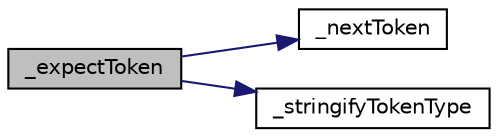 digraph "_expectToken"
{
 // LATEX_PDF_SIZE
  edge [fontname="Helvetica",fontsize="10",labelfontname="Helvetica",labelfontsize="10"];
  node [fontname="Helvetica",fontsize="10",shape=record];
  rankdir="LR";
  Node1 [label="_expectToken",height=0.2,width=0.4,color="black", fillcolor="grey75", style="filled", fontcolor="black",tooltip="Parse the next token and compare to the expected type."];
  Node1 -> Node2 [color="midnightblue",fontsize="10",style="solid",fontname="Helvetica"];
  Node2 [label="_nextToken",height=0.2,width=0.4,color="black", fillcolor="white", style="filled",URL="$de/d57/group__TOKENIZER.html#ga39cbd7b1504ade8058591b053542eac8",tooltip="Parse and return next token."];
  Node1 -> Node3 [color="midnightblue",fontsize="10",style="solid",fontname="Helvetica"];
  Node3 [label="_stringifyTokenType",height=0.2,width=0.4,color="black", fillcolor="white", style="filled",URL="$db/d58/group__TOKEN.html#ga23aa0bd700069d91d1bbd40f54f3e3f7",tooltip="Stringify token type."];
}
